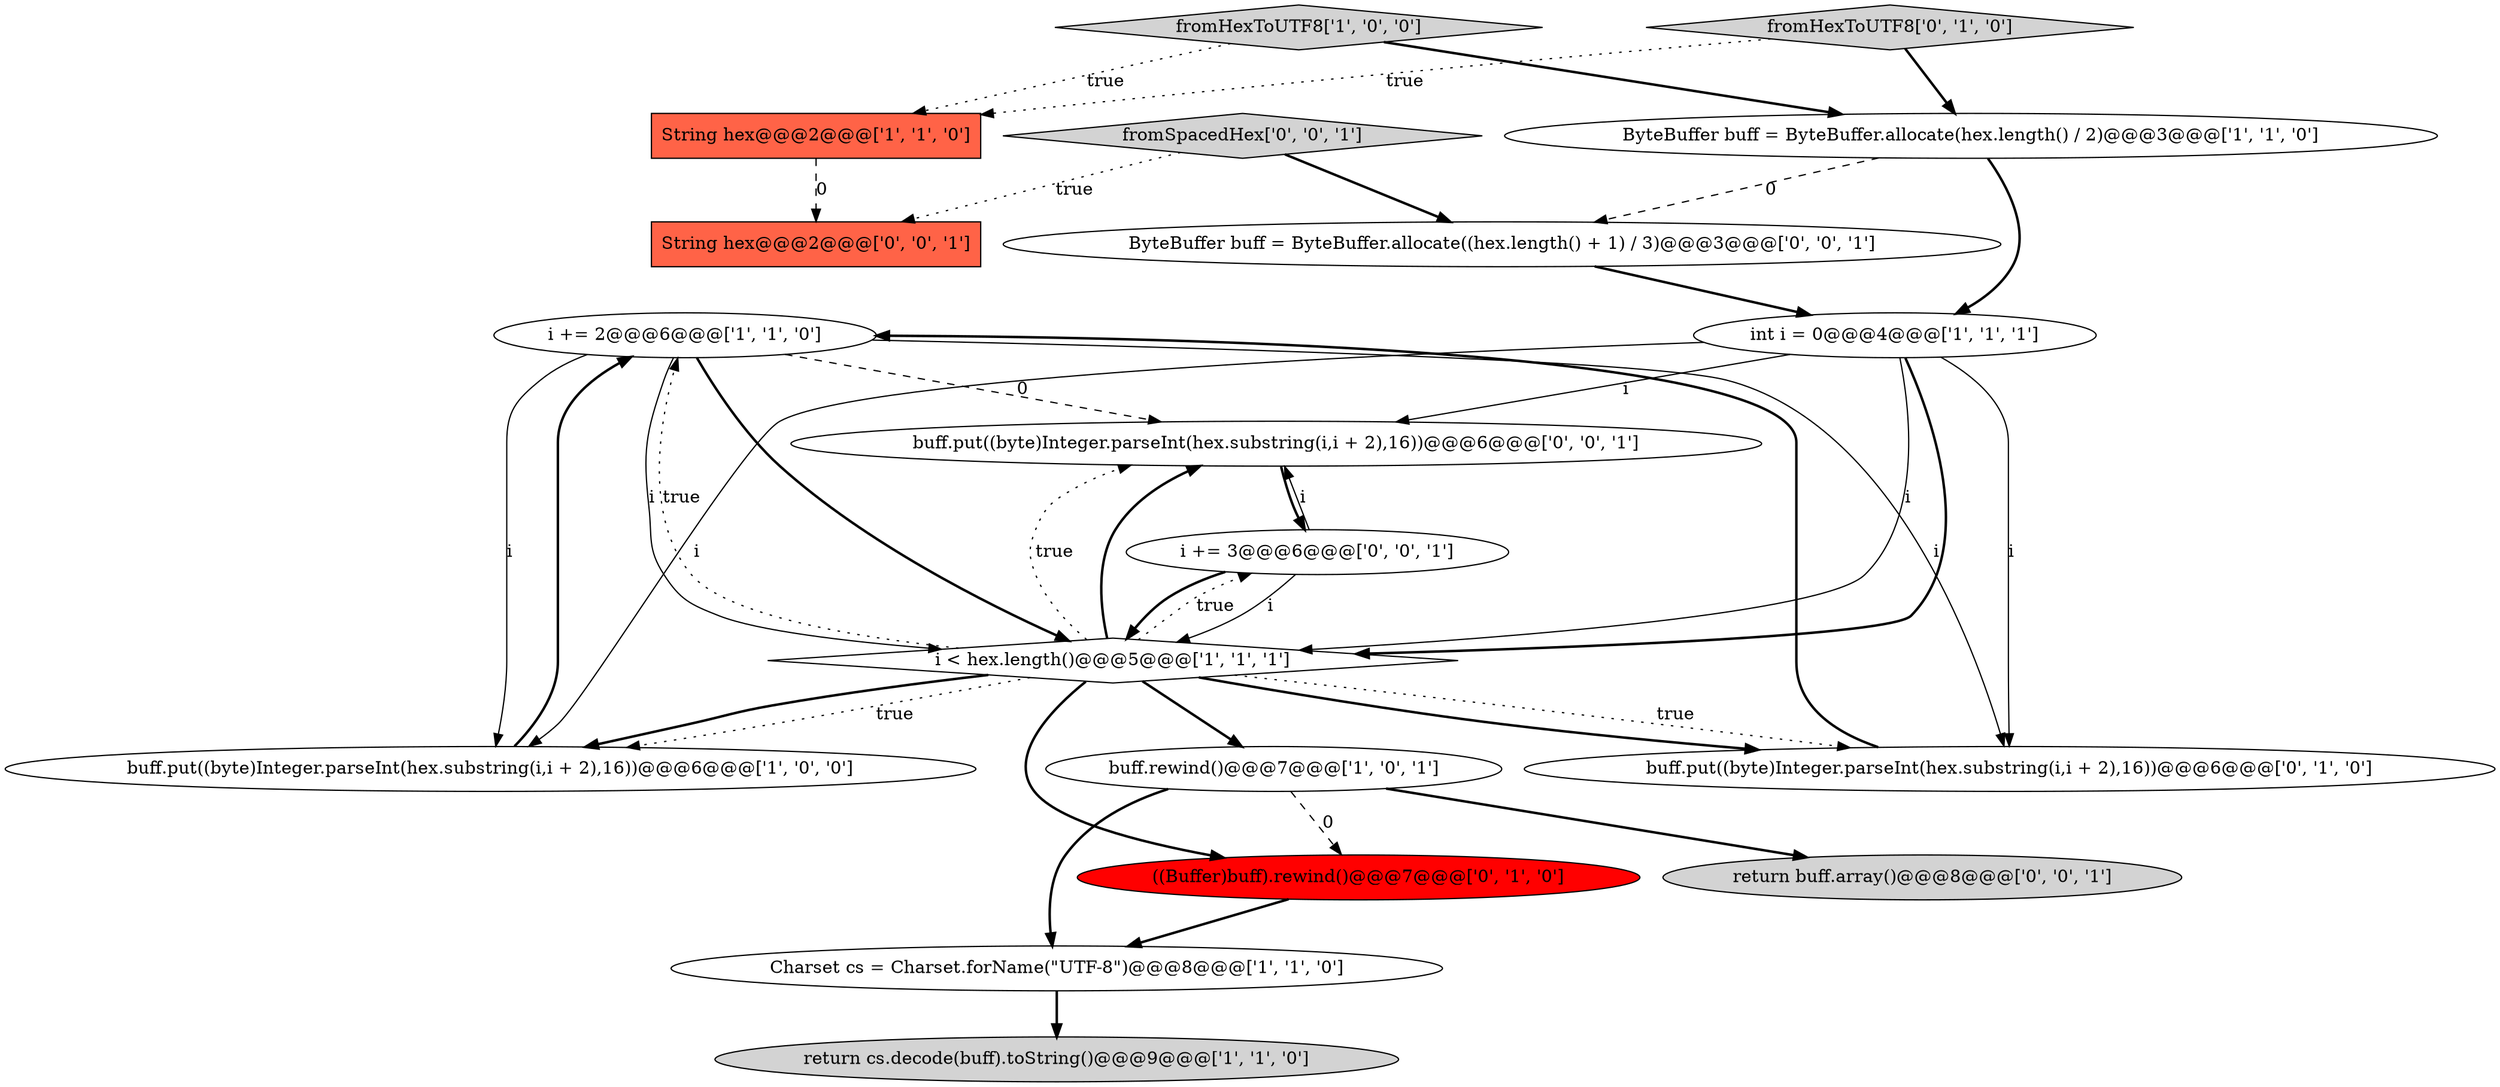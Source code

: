 digraph {
8 [style = filled, label = "i += 2@@@6@@@['1', '1', '0']", fillcolor = white, shape = ellipse image = "AAA0AAABBB1BBB"];
12 [style = filled, label = "((Buffer)buff).rewind()@@@7@@@['0', '1', '0']", fillcolor = red, shape = ellipse image = "AAA1AAABBB2BBB"];
14 [style = filled, label = "i += 3@@@6@@@['0', '0', '1']", fillcolor = white, shape = ellipse image = "AAA0AAABBB3BBB"];
5 [style = filled, label = "Charset cs = Charset.forName(\"UTF-8\")@@@8@@@['1', '1', '0']", fillcolor = white, shape = ellipse image = "AAA0AAABBB1BBB"];
16 [style = filled, label = "fromSpacedHex['0', '0', '1']", fillcolor = lightgray, shape = diamond image = "AAA0AAABBB3BBB"];
2 [style = filled, label = "buff.put((byte)Integer.parseInt(hex.substring(i,i + 2),16))@@@6@@@['1', '0', '0']", fillcolor = white, shape = ellipse image = "AAA0AAABBB1BBB"];
9 [style = filled, label = "int i = 0@@@4@@@['1', '1', '1']", fillcolor = white, shape = ellipse image = "AAA0AAABBB1BBB"];
0 [style = filled, label = "fromHexToUTF8['1', '0', '0']", fillcolor = lightgray, shape = diamond image = "AAA0AAABBB1BBB"];
1 [style = filled, label = "ByteBuffer buff = ByteBuffer.allocate(hex.length() / 2)@@@3@@@['1', '1', '0']", fillcolor = white, shape = ellipse image = "AAA0AAABBB1BBB"];
6 [style = filled, label = "return cs.decode(buff).toString()@@@9@@@['1', '1', '0']", fillcolor = lightgray, shape = ellipse image = "AAA0AAABBB1BBB"];
11 [style = filled, label = "fromHexToUTF8['0', '1', '0']", fillcolor = lightgray, shape = diamond image = "AAA0AAABBB2BBB"];
4 [style = filled, label = "buff.rewind()@@@7@@@['1', '0', '1']", fillcolor = white, shape = ellipse image = "AAA0AAABBB1BBB"];
10 [style = filled, label = "buff.put((byte)Integer.parseInt(hex.substring(i,i + 2),16))@@@6@@@['0', '1', '0']", fillcolor = white, shape = ellipse image = "AAA0AAABBB2BBB"];
18 [style = filled, label = "buff.put((byte)Integer.parseInt(hex.substring(i,i + 2),16))@@@6@@@['0', '0', '1']", fillcolor = white, shape = ellipse image = "AAA0AAABBB3BBB"];
7 [style = filled, label = "i < hex.length()@@@5@@@['1', '1', '1']", fillcolor = white, shape = diamond image = "AAA0AAABBB1BBB"];
13 [style = filled, label = "String hex@@@2@@@['0', '0', '1']", fillcolor = tomato, shape = box image = "AAA0AAABBB3BBB"];
15 [style = filled, label = "return buff.array()@@@8@@@['0', '0', '1']", fillcolor = lightgray, shape = ellipse image = "AAA0AAABBB3BBB"];
3 [style = filled, label = "String hex@@@2@@@['1', '1', '0']", fillcolor = tomato, shape = box image = "AAA0AAABBB1BBB"];
17 [style = filled, label = "ByteBuffer buff = ByteBuffer.allocate((hex.length() + 1) / 3)@@@3@@@['0', '0', '1']", fillcolor = white, shape = ellipse image = "AAA0AAABBB3BBB"];
7->2 [style = dotted, label="true"];
9->18 [style = solid, label="i"];
7->10 [style = dotted, label="true"];
12->5 [style = bold, label=""];
14->7 [style = solid, label="i"];
16->13 [style = dotted, label="true"];
7->10 [style = bold, label=""];
7->12 [style = bold, label=""];
11->1 [style = bold, label=""];
17->9 [style = bold, label=""];
4->15 [style = bold, label=""];
9->2 [style = solid, label="i"];
14->18 [style = solid, label="i"];
7->4 [style = bold, label=""];
16->17 [style = bold, label=""];
9->7 [style = bold, label=""];
3->13 [style = dashed, label="0"];
9->10 [style = solid, label="i"];
1->9 [style = bold, label=""];
8->7 [style = bold, label=""];
4->12 [style = dashed, label="0"];
14->7 [style = bold, label=""];
1->17 [style = dashed, label="0"];
5->6 [style = bold, label=""];
10->8 [style = bold, label=""];
7->2 [style = bold, label=""];
0->1 [style = bold, label=""];
8->10 [style = solid, label="i"];
7->18 [style = dotted, label="true"];
7->18 [style = bold, label=""];
8->18 [style = dashed, label="0"];
0->3 [style = dotted, label="true"];
9->7 [style = solid, label="i"];
7->8 [style = dotted, label="true"];
11->3 [style = dotted, label="true"];
8->7 [style = solid, label="i"];
4->5 [style = bold, label=""];
18->14 [style = bold, label=""];
8->2 [style = solid, label="i"];
2->8 [style = bold, label=""];
7->14 [style = dotted, label="true"];
}
